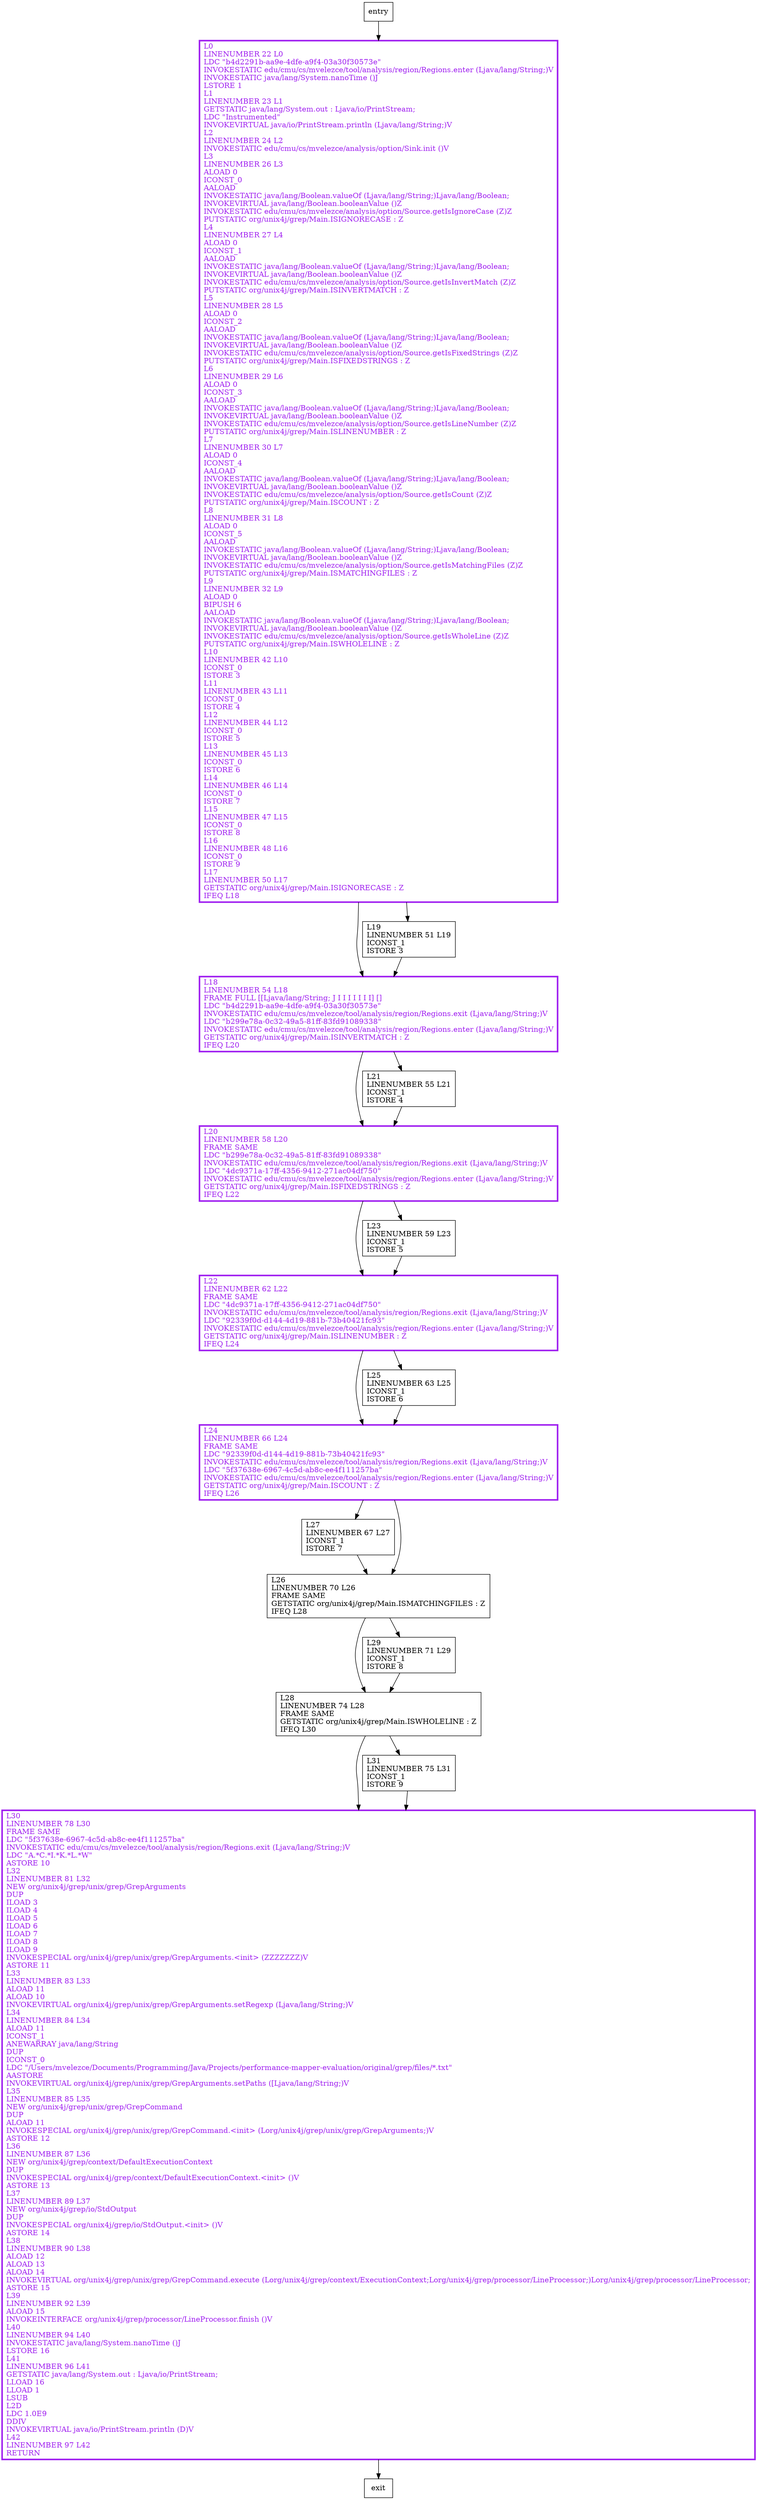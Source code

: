 digraph main {
node [shape=record];
1369913459 [label="L30\lLINENUMBER 78 L30\lFRAME SAME\lLDC \"5f37638e-6967-4c5d-ab8c-ee4f111257ba\"\lINVOKESTATIC edu/cmu/cs/mvelezce/tool/analysis/region/Regions.exit (Ljava/lang/String;)V\lLDC \"A.*C.*I.*K.*L.*W\"\lASTORE 10\lL32\lLINENUMBER 81 L32\lNEW org/unix4j/grep/unix/grep/GrepArguments\lDUP\lILOAD 3\lILOAD 4\lILOAD 5\lILOAD 6\lILOAD 7\lILOAD 8\lILOAD 9\lINVOKESPECIAL org/unix4j/grep/unix/grep/GrepArguments.\<init\> (ZZZZZZZ)V\lASTORE 11\lL33\lLINENUMBER 83 L33\lALOAD 11\lALOAD 10\lINVOKEVIRTUAL org/unix4j/grep/unix/grep/GrepArguments.setRegexp (Ljava/lang/String;)V\lL34\lLINENUMBER 84 L34\lALOAD 11\lICONST_1\lANEWARRAY java/lang/String\lDUP\lICONST_0\lLDC \"/Users/mvelezce/Documents/Programming/Java/Projects/performance-mapper-evaluation/original/grep/files/*.txt\"\lAASTORE\lINVOKEVIRTUAL org/unix4j/grep/unix/grep/GrepArguments.setPaths ([Ljava/lang/String;)V\lL35\lLINENUMBER 85 L35\lNEW org/unix4j/grep/unix/grep/GrepCommand\lDUP\lALOAD 11\lINVOKESPECIAL org/unix4j/grep/unix/grep/GrepCommand.\<init\> (Lorg/unix4j/grep/unix/grep/GrepArguments;)V\lASTORE 12\lL36\lLINENUMBER 87 L36\lNEW org/unix4j/grep/context/DefaultExecutionContext\lDUP\lINVOKESPECIAL org/unix4j/grep/context/DefaultExecutionContext.\<init\> ()V\lASTORE 13\lL37\lLINENUMBER 89 L37\lNEW org/unix4j/grep/io/StdOutput\lDUP\lINVOKESPECIAL org/unix4j/grep/io/StdOutput.\<init\> ()V\lASTORE 14\lL38\lLINENUMBER 90 L38\lALOAD 12\lALOAD 13\lALOAD 14\lINVOKEVIRTUAL org/unix4j/grep/unix/grep/GrepCommand.execute (Lorg/unix4j/grep/context/ExecutionContext;Lorg/unix4j/grep/processor/LineProcessor;)Lorg/unix4j/grep/processor/LineProcessor;\lASTORE 15\lL39\lLINENUMBER 92 L39\lALOAD 15\lINVOKEINTERFACE org/unix4j/grep/processor/LineProcessor.finish ()V\lL40\lLINENUMBER 94 L40\lINVOKESTATIC java/lang/System.nanoTime ()J\lLSTORE 16\lL41\lLINENUMBER 96 L41\lGETSTATIC java/lang/System.out : Ljava/io/PrintStream;\lLLOAD 16\lLLOAD 1\lLSUB\lL2D\lLDC 1.0E9\lDDIV\lINVOKEVIRTUAL java/io/PrintStream.println (D)V\lL42\lLINENUMBER 97 L42\lRETURN\l"];
1836184214 [label="L20\lLINENUMBER 58 L20\lFRAME SAME\lLDC \"b299e78a-0c32-49a5-81ff-83fd91089338\"\lINVOKESTATIC edu/cmu/cs/mvelezce/tool/analysis/region/Regions.exit (Ljava/lang/String;)V\lLDC \"4dc9371a-17ff-4356-9412-271ac04df750\"\lINVOKESTATIC edu/cmu/cs/mvelezce/tool/analysis/region/Regions.enter (Ljava/lang/String;)V\lGETSTATIC org/unix4j/grep/Main.ISFIXEDSTRINGS : Z\lIFEQ L22\l"];
1242945013 [label="L21\lLINENUMBER 55 L21\lICONST_1\lISTORE 4\l"];
1704990977 [label="L27\lLINENUMBER 67 L27\lICONST_1\lISTORE 7\l"];
286222051 [label="L28\lLINENUMBER 74 L28\lFRAME SAME\lGETSTATIC org/unix4j/grep/Main.ISWHOLELINE : Z\lIFEQ L30\l"];
1321012050 [label="L26\lLINENUMBER 70 L26\lFRAME SAME\lGETSTATIC org/unix4j/grep/Main.ISMATCHINGFILES : Z\lIFEQ L28\l"];
907561070 [label="L24\lLINENUMBER 66 L24\lFRAME SAME\lLDC \"92339f0d-d144-4d19-881b-73b40421fc93\"\lINVOKESTATIC edu/cmu/cs/mvelezce/tool/analysis/region/Regions.exit (Ljava/lang/String;)V\lLDC \"5f37638e-6967-4c5d-ab8c-ee4f111257ba\"\lINVOKESTATIC edu/cmu/cs/mvelezce/tool/analysis/region/Regions.enter (Ljava/lang/String;)V\lGETSTATIC org/unix4j/grep/Main.ISCOUNT : Z\lIFEQ L26\l"];
1388742949 [label="L25\lLINENUMBER 63 L25\lICONST_1\lISTORE 6\l"];
552025665 [label="L18\lLINENUMBER 54 L18\lFRAME FULL [[Ljava/lang/String; J I I I I I I I] []\lLDC \"b4d2291b-aa9e-4dfe-a9f4-03a30f30573e\"\lINVOKESTATIC edu/cmu/cs/mvelezce/tool/analysis/region/Regions.exit (Ljava/lang/String;)V\lLDC \"b299e78a-0c32-49a5-81ff-83fd91089338\"\lINVOKESTATIC edu/cmu/cs/mvelezce/tool/analysis/region/Regions.enter (Ljava/lang/String;)V\lGETSTATIC org/unix4j/grep/Main.ISINVERTMATCH : Z\lIFEQ L20\l"];
1766705563 [label="L19\lLINENUMBER 51 L19\lICONST_1\lISTORE 3\l"];
1394208704 [label="L22\lLINENUMBER 62 L22\lFRAME SAME\lLDC \"4dc9371a-17ff-4356-9412-271ac04df750\"\lINVOKESTATIC edu/cmu/cs/mvelezce/tool/analysis/region/Regions.exit (Ljava/lang/String;)V\lLDC \"92339f0d-d144-4d19-881b-73b40421fc93\"\lINVOKESTATIC edu/cmu/cs/mvelezce/tool/analysis/region/Regions.enter (Ljava/lang/String;)V\lGETSTATIC org/unix4j/grep/Main.ISLINENUMBER : Z\lIFEQ L24\l"];
875191127 [label="L31\lLINENUMBER 75 L31\lICONST_1\lISTORE 9\l"];
1368316340 [label="L0\lLINENUMBER 22 L0\lLDC \"b4d2291b-aa9e-4dfe-a9f4-03a30f30573e\"\lINVOKESTATIC edu/cmu/cs/mvelezce/tool/analysis/region/Regions.enter (Ljava/lang/String;)V\lINVOKESTATIC java/lang/System.nanoTime ()J\lLSTORE 1\lL1\lLINENUMBER 23 L1\lGETSTATIC java/lang/System.out : Ljava/io/PrintStream;\lLDC \"Instrumented\"\lINVOKEVIRTUAL java/io/PrintStream.println (Ljava/lang/String;)V\lL2\lLINENUMBER 24 L2\lINVOKESTATIC edu/cmu/cs/mvelezce/analysis/option/Sink.init ()V\lL3\lLINENUMBER 26 L3\lALOAD 0\lICONST_0\lAALOAD\lINVOKESTATIC java/lang/Boolean.valueOf (Ljava/lang/String;)Ljava/lang/Boolean;\lINVOKEVIRTUAL java/lang/Boolean.booleanValue ()Z\lINVOKESTATIC edu/cmu/cs/mvelezce/analysis/option/Source.getIsIgnoreCase (Z)Z\lPUTSTATIC org/unix4j/grep/Main.ISIGNORECASE : Z\lL4\lLINENUMBER 27 L4\lALOAD 0\lICONST_1\lAALOAD\lINVOKESTATIC java/lang/Boolean.valueOf (Ljava/lang/String;)Ljava/lang/Boolean;\lINVOKEVIRTUAL java/lang/Boolean.booleanValue ()Z\lINVOKESTATIC edu/cmu/cs/mvelezce/analysis/option/Source.getIsInvertMatch (Z)Z\lPUTSTATIC org/unix4j/grep/Main.ISINVERTMATCH : Z\lL5\lLINENUMBER 28 L5\lALOAD 0\lICONST_2\lAALOAD\lINVOKESTATIC java/lang/Boolean.valueOf (Ljava/lang/String;)Ljava/lang/Boolean;\lINVOKEVIRTUAL java/lang/Boolean.booleanValue ()Z\lINVOKESTATIC edu/cmu/cs/mvelezce/analysis/option/Source.getIsFixedStrings (Z)Z\lPUTSTATIC org/unix4j/grep/Main.ISFIXEDSTRINGS : Z\lL6\lLINENUMBER 29 L6\lALOAD 0\lICONST_3\lAALOAD\lINVOKESTATIC java/lang/Boolean.valueOf (Ljava/lang/String;)Ljava/lang/Boolean;\lINVOKEVIRTUAL java/lang/Boolean.booleanValue ()Z\lINVOKESTATIC edu/cmu/cs/mvelezce/analysis/option/Source.getIsLineNumber (Z)Z\lPUTSTATIC org/unix4j/grep/Main.ISLINENUMBER : Z\lL7\lLINENUMBER 30 L7\lALOAD 0\lICONST_4\lAALOAD\lINVOKESTATIC java/lang/Boolean.valueOf (Ljava/lang/String;)Ljava/lang/Boolean;\lINVOKEVIRTUAL java/lang/Boolean.booleanValue ()Z\lINVOKESTATIC edu/cmu/cs/mvelezce/analysis/option/Source.getIsCount (Z)Z\lPUTSTATIC org/unix4j/grep/Main.ISCOUNT : Z\lL8\lLINENUMBER 31 L8\lALOAD 0\lICONST_5\lAALOAD\lINVOKESTATIC java/lang/Boolean.valueOf (Ljava/lang/String;)Ljava/lang/Boolean;\lINVOKEVIRTUAL java/lang/Boolean.booleanValue ()Z\lINVOKESTATIC edu/cmu/cs/mvelezce/analysis/option/Source.getIsMatchingFiles (Z)Z\lPUTSTATIC org/unix4j/grep/Main.ISMATCHINGFILES : Z\lL9\lLINENUMBER 32 L9\lALOAD 0\lBIPUSH 6\lAALOAD\lINVOKESTATIC java/lang/Boolean.valueOf (Ljava/lang/String;)Ljava/lang/Boolean;\lINVOKEVIRTUAL java/lang/Boolean.booleanValue ()Z\lINVOKESTATIC edu/cmu/cs/mvelezce/analysis/option/Source.getIsWholeLine (Z)Z\lPUTSTATIC org/unix4j/grep/Main.ISWHOLELINE : Z\lL10\lLINENUMBER 42 L10\lICONST_0\lISTORE 3\lL11\lLINENUMBER 43 L11\lICONST_0\lISTORE 4\lL12\lLINENUMBER 44 L12\lICONST_0\lISTORE 5\lL13\lLINENUMBER 45 L13\lICONST_0\lISTORE 6\lL14\lLINENUMBER 46 L14\lICONST_0\lISTORE 7\lL15\lLINENUMBER 47 L15\lICONST_0\lISTORE 8\lL16\lLINENUMBER 48 L16\lICONST_0\lISTORE 9\lL17\lLINENUMBER 50 L17\lGETSTATIC org/unix4j/grep/Main.ISIGNORECASE : Z\lIFEQ L18\l"];
1419765033 [label="L23\lLINENUMBER 59 L23\lICONST_1\lISTORE 5\l"];
2011580998 [label="L29\lLINENUMBER 71 L29\lICONST_1\lISTORE 8\l"];
entry;
exit;
1369913459 -> exit;
1836184214 -> 1394208704;
1836184214 -> 1419765033;
1242945013 -> 1836184214;
1704990977 -> 1321012050;
286222051 -> 1369913459;
286222051 -> 875191127;
entry -> 1368316340;
1321012050 -> 286222051;
1321012050 -> 2011580998;
907561070 -> 1321012050;
907561070 -> 1704990977;
1388742949 -> 907561070;
552025665 -> 1836184214;
552025665 -> 1242945013;
1766705563 -> 552025665;
1394208704 -> 907561070;
1394208704 -> 1388742949;
875191127 -> 1369913459;
1368316340 -> 552025665;
1368316340 -> 1766705563;
1419765033 -> 1394208704;
2011580998 -> 286222051;
1369913459[fontcolor="purple", penwidth=3, color="purple"];
907561070[fontcolor="purple", penwidth=3, color="purple"];
552025665[fontcolor="purple", penwidth=3, color="purple"];
1394208704[fontcolor="purple", penwidth=3, color="purple"];
1368316340[fontcolor="purple", penwidth=3, color="purple"];
1836184214[fontcolor="purple", penwidth=3, color="purple"];
}
